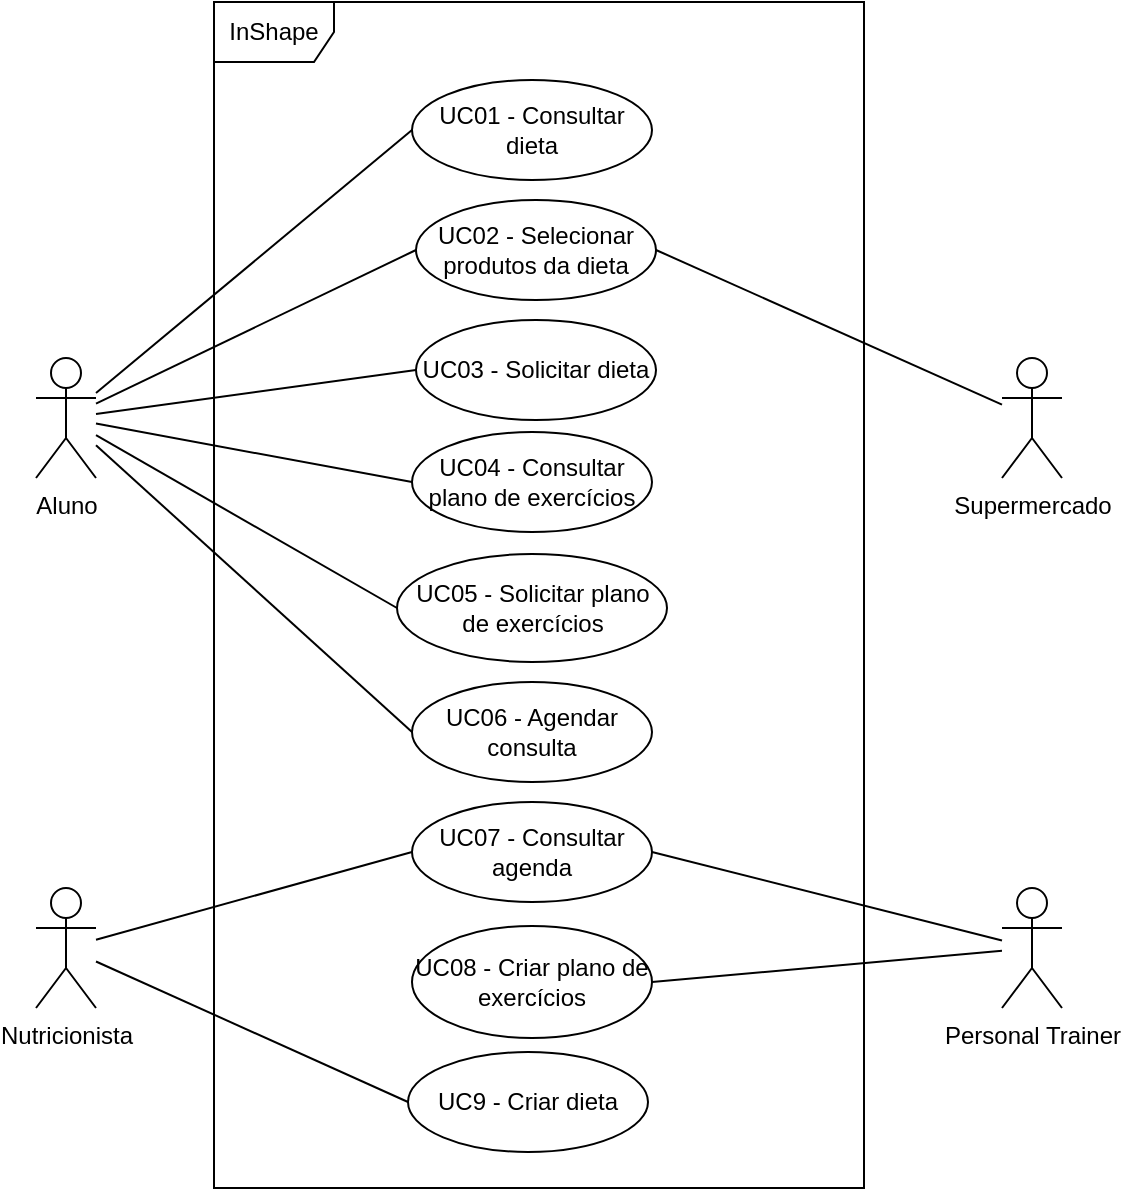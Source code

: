 <mxfile version="24.2.0" type="device">
  <diagram name="Página-1" id="b0JLvSZYDRT4Mgk-a0De">
    <mxGraphModel dx="2390" dy="1273" grid="0" gridSize="10" guides="1" tooltips="1" connect="1" arrows="1" fold="1" page="0" pageScale="1" pageWidth="827" pageHeight="1169" math="0" shadow="0">
      <root>
        <mxCell id="0" />
        <mxCell id="1" parent="0" />
        <mxCell id="a8AoU_n1B9u0T8RcCwbD-12" value="" style="rounded=0;orthogonalLoop=1;jettySize=auto;html=1;startArrow=none;startFill=0;endArrow=none;endFill=0;entryX=0;entryY=0.5;entryDx=0;entryDy=0;" parent="1" source="a8AoU_n1B9u0T8RcCwbD-1" target="a8AoU_n1B9u0T8RcCwbD-10" edge="1">
          <mxGeometry relative="1" as="geometry" />
        </mxCell>
        <mxCell id="a8AoU_n1B9u0T8RcCwbD-13" style="rounded=0;orthogonalLoop=1;jettySize=auto;html=1;startArrow=none;startFill=0;endArrow=none;endFill=0;entryX=0;entryY=0.5;entryDx=0;entryDy=0;" parent="1" source="a8AoU_n1B9u0T8RcCwbD-1" target="a8AoU_n1B9u0T8RcCwbD-9" edge="1">
          <mxGeometry relative="1" as="geometry" />
        </mxCell>
        <mxCell id="l3ynQuDQ4SoGXIZrlIy3-24" style="rounded=0;orthogonalLoop=1;jettySize=auto;html=1;entryX=0;entryY=0.5;entryDx=0;entryDy=0;endArrow=none;endFill=0;" parent="1" source="a8AoU_n1B9u0T8RcCwbD-1" target="l3ynQuDQ4SoGXIZrlIy3-20" edge="1">
          <mxGeometry relative="1" as="geometry" />
        </mxCell>
        <mxCell id="a8AoU_n1B9u0T8RcCwbD-1" value="Aluno" style="shape=umlActor;verticalLabelPosition=bottom;verticalAlign=top;html=1;outlineConnect=0;" parent="1" vertex="1">
          <mxGeometry x="40" y="274" width="30" height="60" as="geometry" />
        </mxCell>
        <mxCell id="l3ynQuDQ4SoGXIZrlIy3-1" style="rounded=0;orthogonalLoop=1;jettySize=auto;html=1;entryX=0;entryY=0.5;entryDx=0;entryDy=0;endArrow=none;endFill=0;" parent="1" source="a8AoU_n1B9u0T8RcCwbD-2" target="a8AoU_n1B9u0T8RcCwbD-16" edge="1">
          <mxGeometry relative="1" as="geometry">
            <mxPoint x="234" y="999" as="targetPoint" />
          </mxGeometry>
        </mxCell>
        <mxCell id="l3ynQuDQ4SoGXIZrlIy3-23" style="rounded=0;orthogonalLoop=1;jettySize=auto;html=1;entryX=0;entryY=0.5;entryDx=0;entryDy=0;endArrow=none;endFill=0;" parent="1" source="a8AoU_n1B9u0T8RcCwbD-2" target="l3ynQuDQ4SoGXIZrlIy3-21" edge="1">
          <mxGeometry relative="1" as="geometry" />
        </mxCell>
        <mxCell id="a8AoU_n1B9u0T8RcCwbD-2" value="Nutricionista" style="shape=umlActor;verticalLabelPosition=bottom;verticalAlign=top;html=1;outlineConnect=0;" parent="1" vertex="1">
          <mxGeometry x="40" y="539" width="30" height="60" as="geometry" />
        </mxCell>
        <mxCell id="l3ynQuDQ4SoGXIZrlIy3-16" style="rounded=0;orthogonalLoop=1;jettySize=auto;html=1;entryX=1;entryY=0.5;entryDx=0;entryDy=0;endArrow=none;endFill=0;" parent="1" source="a8AoU_n1B9u0T8RcCwbD-3" target="l3ynQuDQ4SoGXIZrlIy3-11" edge="1">
          <mxGeometry relative="1" as="geometry" />
        </mxCell>
        <mxCell id="l3ynQuDQ4SoGXIZrlIy3-22" style="rounded=0;orthogonalLoop=1;jettySize=auto;html=1;entryX=1;entryY=0.5;entryDx=0;entryDy=0;endArrow=none;endFill=0;" parent="1" source="a8AoU_n1B9u0T8RcCwbD-3" target="l3ynQuDQ4SoGXIZrlIy3-21" edge="1">
          <mxGeometry relative="1" as="geometry" />
        </mxCell>
        <mxCell id="a8AoU_n1B9u0T8RcCwbD-3" value="Personal Trainer" style="shape=umlActor;verticalLabelPosition=bottom;verticalAlign=top;html=1;outlineConnect=0;" parent="1" vertex="1">
          <mxGeometry x="523" y="539" width="30" height="60" as="geometry" />
        </mxCell>
        <mxCell id="a8AoU_n1B9u0T8RcCwbD-9" value="UC03 - Solicitar dieta" style="ellipse;whiteSpace=wrap;html=1;" parent="1" vertex="1">
          <mxGeometry x="230" y="255" width="120" height="50" as="geometry" />
        </mxCell>
        <mxCell id="a8AoU_n1B9u0T8RcCwbD-10" value="UC01 - Consultar dieta" style="ellipse;whiteSpace=wrap;html=1;" parent="1" vertex="1">
          <mxGeometry x="228" y="135" width="120" height="50" as="geometry" />
        </mxCell>
        <mxCell id="a8AoU_n1B9u0T8RcCwbD-11" value="UC02 - Selecionar produtos da dieta" style="ellipse;whiteSpace=wrap;html=1;" parent="1" vertex="1">
          <mxGeometry x="230" y="195" width="120" height="50" as="geometry" />
        </mxCell>
        <mxCell id="a8AoU_n1B9u0T8RcCwbD-14" style="rounded=0;orthogonalLoop=1;jettySize=auto;html=1;entryX=0;entryY=0.5;entryDx=0;entryDy=0;startArrow=none;startFill=0;endArrow=none;endFill=0;" parent="1" source="a8AoU_n1B9u0T8RcCwbD-1" target="a8AoU_n1B9u0T8RcCwbD-11" edge="1">
          <mxGeometry relative="1" as="geometry" />
        </mxCell>
        <mxCell id="a8AoU_n1B9u0T8RcCwbD-16" value="UC9 - Criar dieta" style="ellipse;whiteSpace=wrap;html=1;" parent="1" vertex="1">
          <mxGeometry x="226" y="621" width="120" height="50" as="geometry" />
        </mxCell>
        <mxCell id="l3ynQuDQ4SoGXIZrlIy3-8" value="UC05 - Solicitar plano de exercícios" style="ellipse;whiteSpace=wrap;html=1;" parent="1" vertex="1">
          <mxGeometry x="220.5" y="372" width="135" height="54" as="geometry" />
        </mxCell>
        <mxCell id="l3ynQuDQ4SoGXIZrlIy3-9" value="UC04 - Consultar plano de exercícios" style="ellipse;whiteSpace=wrap;html=1;" parent="1" vertex="1">
          <mxGeometry x="228" y="311" width="120" height="50" as="geometry" />
        </mxCell>
        <mxCell id="l3ynQuDQ4SoGXIZrlIy3-11" value="UC08 - Criar plano de exercícios" style="ellipse;whiteSpace=wrap;html=1;" parent="1" vertex="1">
          <mxGeometry x="228" y="558" width="120" height="56" as="geometry" />
        </mxCell>
        <mxCell id="l3ynQuDQ4SoGXIZrlIy3-14" style="rounded=0;orthogonalLoop=1;jettySize=auto;html=1;startArrow=none;startFill=0;endArrow=none;endFill=0;entryX=0;entryY=0.5;entryDx=0;entryDy=0;" parent="1" source="a8AoU_n1B9u0T8RcCwbD-1" target="l3ynQuDQ4SoGXIZrlIy3-9" edge="1">
          <mxGeometry relative="1" as="geometry">
            <mxPoint x="150" y="314" as="sourcePoint" />
            <mxPoint x="240" y="290" as="targetPoint" />
          </mxGeometry>
        </mxCell>
        <mxCell id="l3ynQuDQ4SoGXIZrlIy3-15" style="rounded=0;orthogonalLoop=1;jettySize=auto;html=1;startArrow=none;startFill=0;endArrow=none;endFill=0;entryX=0;entryY=0.5;entryDx=0;entryDy=0;" parent="1" source="a8AoU_n1B9u0T8RcCwbD-1" target="l3ynQuDQ4SoGXIZrlIy3-8" edge="1">
          <mxGeometry relative="1" as="geometry">
            <mxPoint x="150" y="340" as="sourcePoint" />
            <mxPoint x="240" y="473" as="targetPoint" />
          </mxGeometry>
        </mxCell>
        <mxCell id="l3ynQuDQ4SoGXIZrlIy3-20" value="UC06 - Agendar consulta" style="ellipse;whiteSpace=wrap;html=1;" parent="1" vertex="1">
          <mxGeometry x="228" y="436" width="120" height="50" as="geometry" />
        </mxCell>
        <mxCell id="l3ynQuDQ4SoGXIZrlIy3-21" value="UC07 - Consultar agenda" style="ellipse;whiteSpace=wrap;html=1;" parent="1" vertex="1">
          <mxGeometry x="228" y="496" width="120" height="50" as="geometry" />
        </mxCell>
        <mxCell id="l3ynQuDQ4SoGXIZrlIy3-27" value="InShape" style="shape=umlFrame;whiteSpace=wrap;html=1;pointerEvents=0;" parent="1" vertex="1">
          <mxGeometry x="129" y="96" width="325" height="593" as="geometry" />
        </mxCell>
        <mxCell id="9J8uIr4i5sgoY1Izh8wM-26" style="rounded=0;orthogonalLoop=1;jettySize=auto;html=1;entryX=1;entryY=0.5;entryDx=0;entryDy=0;endArrow=none;endFill=0;" edge="1" parent="1" source="9J8uIr4i5sgoY1Izh8wM-25" target="a8AoU_n1B9u0T8RcCwbD-11">
          <mxGeometry relative="1" as="geometry" />
        </mxCell>
        <mxCell id="9J8uIr4i5sgoY1Izh8wM-25" value="Supermercado" style="shape=umlActor;verticalLabelPosition=bottom;verticalAlign=top;html=1;outlineConnect=0;" vertex="1" parent="1">
          <mxGeometry x="523" y="274" width="30" height="60" as="geometry" />
        </mxCell>
      </root>
    </mxGraphModel>
  </diagram>
</mxfile>

